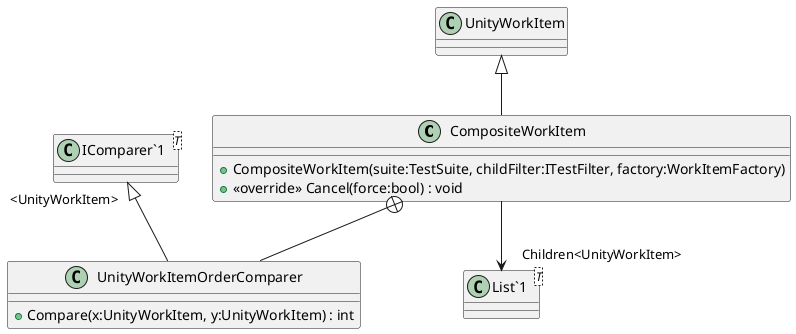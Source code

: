 @startuml
class CompositeWorkItem {
    + CompositeWorkItem(suite:TestSuite, childFilter:ITestFilter, factory:WorkItemFactory)
    + <<override>> Cancel(force:bool) : void
}
class "List`1"<T> {
}
class UnityWorkItemOrderComparer {
    + Compare(x:UnityWorkItem, y:UnityWorkItem) : int
}
class "IComparer`1"<T> {
}
UnityWorkItem <|-- CompositeWorkItem
CompositeWorkItem --> "Children<UnityWorkItem>" "List`1"
CompositeWorkItem +-- UnityWorkItemOrderComparer
"IComparer`1" "<UnityWorkItem>" <|-- UnityWorkItemOrderComparer
@enduml
